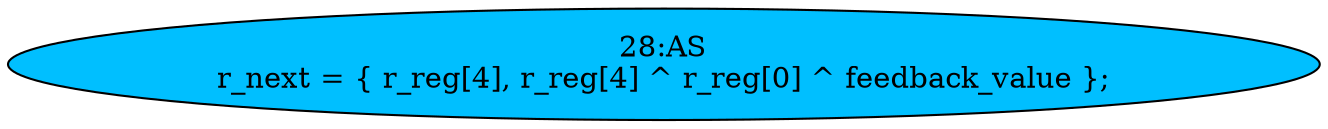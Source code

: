 strict digraph "" {
	node [label="\N"];
	"28:AS"	[ast="<pyverilog.vparser.ast.Assign object at 0x7f89c3cf4910>",
		def_var="['r_next']",
		fillcolor=deepskyblue,
		label="28:AS
r_next = { r_reg[4], r_reg[4] ^ r_reg[0] ^ feedback_value };",
		statements="[]",
		style=filled,
		typ=Assign,
		use_var="['r_reg', 'r_reg', 'r_reg', 'feedback_value']"];
}
